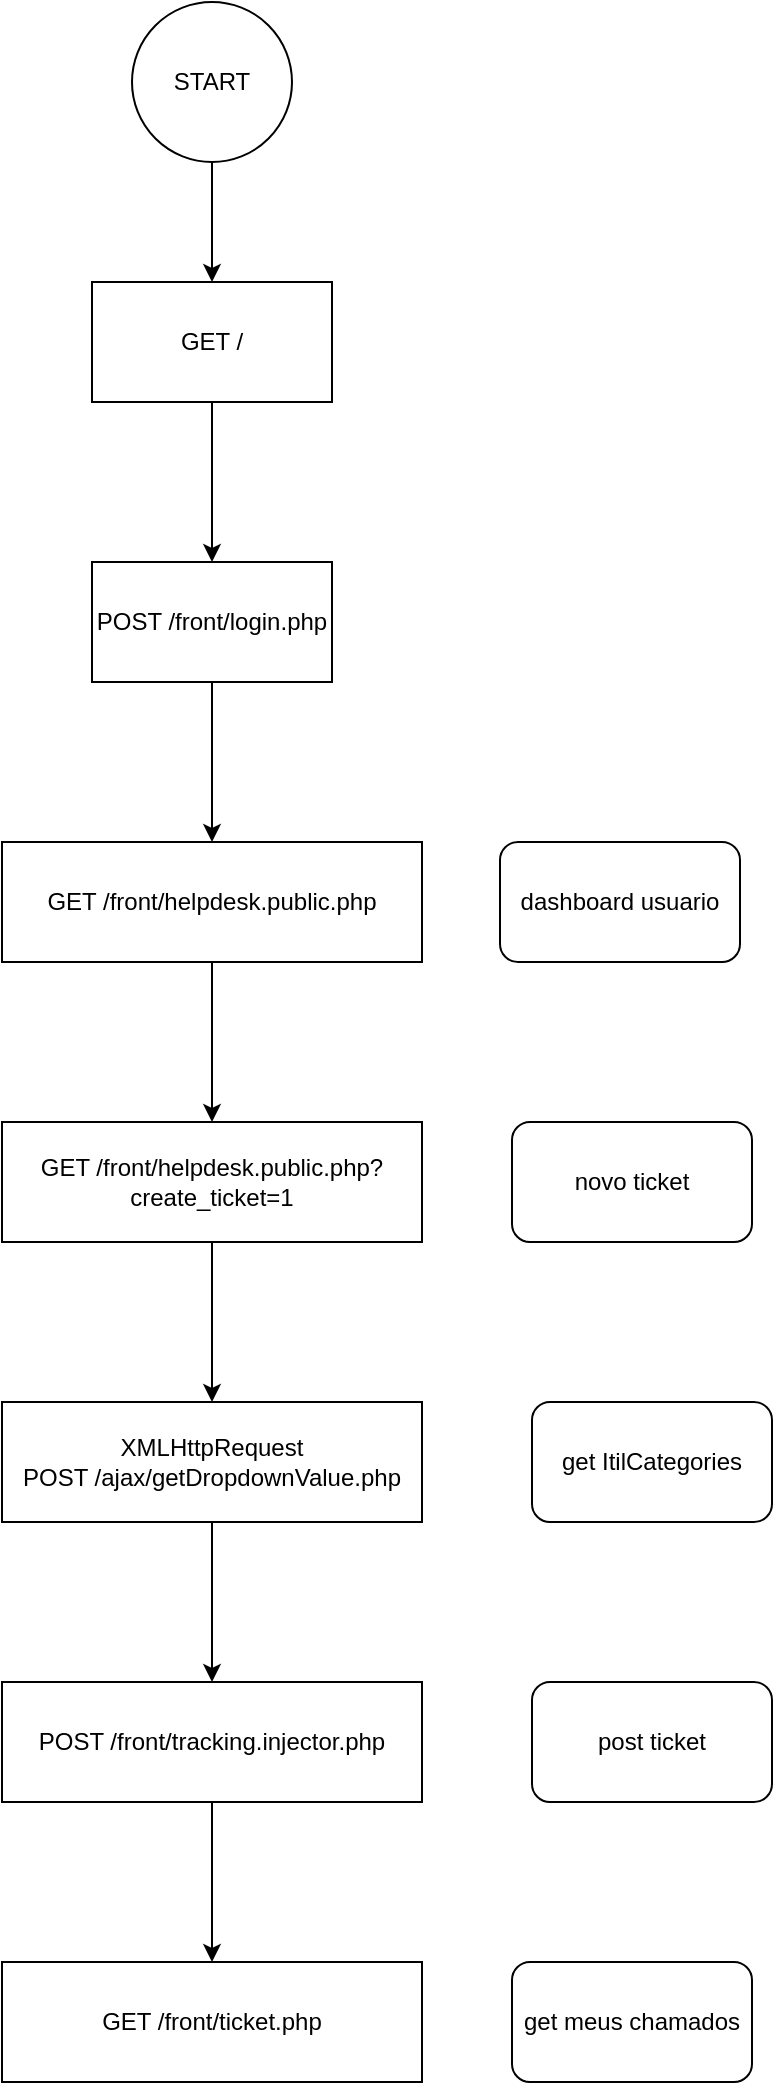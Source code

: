 <mxfile version="15.7.3" type="device"><diagram id="C5RBs43oDa-KdzZeNtuy" name="Page-1"><mxGraphModel dx="782" dy="849" grid="1" gridSize="10" guides="1" tooltips="1" connect="1" arrows="1" fold="1" page="1" pageScale="1" pageWidth="827" pageHeight="1169" math="0" shadow="0"><root><mxCell id="WIyWlLk6GJQsqaUBKTNV-0"/><mxCell id="WIyWlLk6GJQsqaUBKTNV-1" parent="WIyWlLk6GJQsqaUBKTNV-0"/><mxCell id="SkzF99Iox7Djnfxspsr7-2" style="edgeStyle=orthogonalEdgeStyle;rounded=0;orthogonalLoop=1;jettySize=auto;html=1;entryX=0.5;entryY=0;entryDx=0;entryDy=0;" edge="1" parent="WIyWlLk6GJQsqaUBKTNV-1" source="SkzF99Iox7Djnfxspsr7-0" target="SkzF99Iox7Djnfxspsr7-1"><mxGeometry relative="1" as="geometry"/></mxCell><mxCell id="SkzF99Iox7Djnfxspsr7-0" value="START" style="ellipse;whiteSpace=wrap;html=1;aspect=fixed;" vertex="1" parent="WIyWlLk6GJQsqaUBKTNV-1"><mxGeometry x="230" y="10" width="80" height="80" as="geometry"/></mxCell><mxCell id="SkzF99Iox7Djnfxspsr7-4" value="" style="edgeStyle=orthogonalEdgeStyle;rounded=0;orthogonalLoop=1;jettySize=auto;html=1;" edge="1" parent="WIyWlLk6GJQsqaUBKTNV-1" source="SkzF99Iox7Djnfxspsr7-1" target="SkzF99Iox7Djnfxspsr7-3"><mxGeometry relative="1" as="geometry"/></mxCell><mxCell id="SkzF99Iox7Djnfxspsr7-1" value="GET /" style="rounded=0;whiteSpace=wrap;html=1;" vertex="1" parent="WIyWlLk6GJQsqaUBKTNV-1"><mxGeometry x="210" y="150" width="120" height="60" as="geometry"/></mxCell><mxCell id="SkzF99Iox7Djnfxspsr7-7" value="" style="edgeStyle=orthogonalEdgeStyle;rounded=0;orthogonalLoop=1;jettySize=auto;html=1;" edge="1" parent="WIyWlLk6GJQsqaUBKTNV-1" source="SkzF99Iox7Djnfxspsr7-3" target="SkzF99Iox7Djnfxspsr7-6"><mxGeometry relative="1" as="geometry"/></mxCell><mxCell id="SkzF99Iox7Djnfxspsr7-3" value="POST /front/login.php" style="rounded=0;whiteSpace=wrap;html=1;" vertex="1" parent="WIyWlLk6GJQsqaUBKTNV-1"><mxGeometry x="210" y="290" width="120" height="60" as="geometry"/></mxCell><mxCell id="SkzF99Iox7Djnfxspsr7-10" value="" style="edgeStyle=orthogonalEdgeStyle;rounded=0;orthogonalLoop=1;jettySize=auto;html=1;" edge="1" parent="WIyWlLk6GJQsqaUBKTNV-1" source="SkzF99Iox7Djnfxspsr7-6" target="SkzF99Iox7Djnfxspsr7-9"><mxGeometry relative="1" as="geometry"/></mxCell><mxCell id="SkzF99Iox7Djnfxspsr7-6" value="GET /front/helpdesk.public.php" style="rounded=0;whiteSpace=wrap;html=1;" vertex="1" parent="WIyWlLk6GJQsqaUBKTNV-1"><mxGeometry x="165" y="430" width="210" height="60" as="geometry"/></mxCell><mxCell id="SkzF99Iox7Djnfxspsr7-8" value="dashboard usuario" style="rounded=1;whiteSpace=wrap;html=1;" vertex="1" parent="WIyWlLk6GJQsqaUBKTNV-1"><mxGeometry x="414" y="430" width="120" height="60" as="geometry"/></mxCell><mxCell id="SkzF99Iox7Djnfxspsr7-13" value="" style="edgeStyle=orthogonalEdgeStyle;rounded=0;orthogonalLoop=1;jettySize=auto;html=1;" edge="1" parent="WIyWlLk6GJQsqaUBKTNV-1" source="SkzF99Iox7Djnfxspsr7-9" target="SkzF99Iox7Djnfxspsr7-12"><mxGeometry relative="1" as="geometry"/></mxCell><mxCell id="SkzF99Iox7Djnfxspsr7-9" value="GET /front/helpdesk.public.php?create_ticket=1" style="rounded=0;whiteSpace=wrap;html=1;" vertex="1" parent="WIyWlLk6GJQsqaUBKTNV-1"><mxGeometry x="165" y="570" width="210" height="60" as="geometry"/></mxCell><mxCell id="SkzF99Iox7Djnfxspsr7-11" value="novo ticket" style="rounded=1;whiteSpace=wrap;html=1;" vertex="1" parent="WIyWlLk6GJQsqaUBKTNV-1"><mxGeometry x="420" y="570" width="120" height="60" as="geometry"/></mxCell><mxCell id="SkzF99Iox7Djnfxspsr7-16" value="" style="edgeStyle=orthogonalEdgeStyle;rounded=0;orthogonalLoop=1;jettySize=auto;html=1;" edge="1" parent="WIyWlLk6GJQsqaUBKTNV-1" source="SkzF99Iox7Djnfxspsr7-12" target="SkzF99Iox7Djnfxspsr7-15"><mxGeometry relative="1" as="geometry"/></mxCell><mxCell id="SkzF99Iox7Djnfxspsr7-12" value="XMLHttpRequest&lt;br&gt;POST /ajax/getDropdownValue.php" style="rounded=0;whiteSpace=wrap;html=1;" vertex="1" parent="WIyWlLk6GJQsqaUBKTNV-1"><mxGeometry x="165" y="710" width="210" height="60" as="geometry"/></mxCell><mxCell id="SkzF99Iox7Djnfxspsr7-14" value="get ItilCategories" style="rounded=1;whiteSpace=wrap;html=1;" vertex="1" parent="WIyWlLk6GJQsqaUBKTNV-1"><mxGeometry x="430" y="710" width="120" height="60" as="geometry"/></mxCell><mxCell id="SkzF99Iox7Djnfxspsr7-19" value="" style="edgeStyle=orthogonalEdgeStyle;rounded=0;orthogonalLoop=1;jettySize=auto;html=1;" edge="1" parent="WIyWlLk6GJQsqaUBKTNV-1" source="SkzF99Iox7Djnfxspsr7-15" target="SkzF99Iox7Djnfxspsr7-18"><mxGeometry relative="1" as="geometry"/></mxCell><mxCell id="SkzF99Iox7Djnfxspsr7-15" value="POST /front/tracking.injector.php" style="rounded=0;whiteSpace=wrap;html=1;" vertex="1" parent="WIyWlLk6GJQsqaUBKTNV-1"><mxGeometry x="165" y="850" width="210" height="60" as="geometry"/></mxCell><mxCell id="SkzF99Iox7Djnfxspsr7-17" value="post ticket" style="rounded=1;whiteSpace=wrap;html=1;" vertex="1" parent="WIyWlLk6GJQsqaUBKTNV-1"><mxGeometry x="430" y="850" width="120" height="60" as="geometry"/></mxCell><mxCell id="SkzF99Iox7Djnfxspsr7-18" value="GET /front/ticket.php" style="rounded=0;whiteSpace=wrap;html=1;" vertex="1" parent="WIyWlLk6GJQsqaUBKTNV-1"><mxGeometry x="165" y="990" width="210" height="60" as="geometry"/></mxCell><mxCell id="SkzF99Iox7Djnfxspsr7-20" value="get meus chamados" style="rounded=1;whiteSpace=wrap;html=1;" vertex="1" parent="WIyWlLk6GJQsqaUBKTNV-1"><mxGeometry x="420" y="990" width="120" height="60" as="geometry"/></mxCell></root></mxGraphModel></diagram></mxfile>